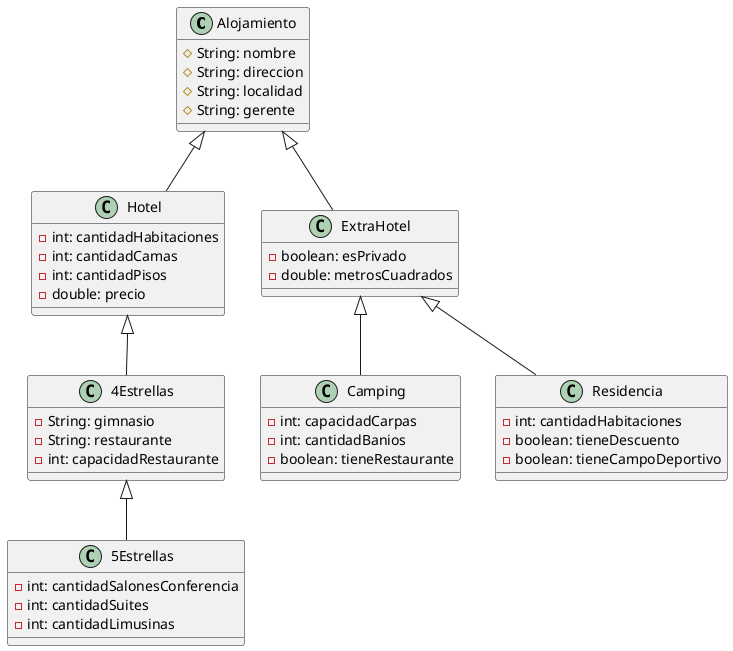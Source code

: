 @startuml class diagram

class Alojamiento {
    # String: nombre
    # String: direccion
    # String: localidad
    # String: gerente
}

class Hotel extends Alojamiento {
    - int: cantidadHabitaciones
    - int: cantidadCamas
    - int: cantidadPisos
    - double: precio
}

class 4Estrellas extends Hotel {
    - String: gimnasio
    - String: restaurante
    - int: capacidadRestaurante
}

class 5Estrellas extends 4Estrellas {
    - int: cantidadSalonesConferencia
    - int: cantidadSuites
    - int: cantidadLimusinas 
}

class ExtraHotel extends Alojamiento {
    - boolean: esPrivado
    - double: metrosCuadrados
}

class Camping extends ExtraHotel {
    - int: capacidadCarpas
    - int: cantidadBanios
    - boolean: tieneRestaurante
}

class Residencia extends ExtraHotel {
    - int: cantidadHabitaciones
    - boolean: tieneDescuento
    - boolean: tieneCampoDeportivo
}

@enduml